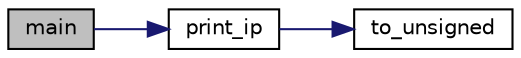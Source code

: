 digraph "main"
{
  edge [fontname="Helvetica",fontsize="10",labelfontname="Helvetica",labelfontsize="10"];
  node [fontname="Helvetica",fontsize="10",shape=record];
  rankdir="LR";
  Node0 [label="main",height=0.2,width=0.4,color="black", fillcolor="grey75", style="filled", fontcolor="black"];
  Node0 -> Node1 [color="midnightblue",fontsize="10",style="solid",fontname="Helvetica"];
  Node1 [label="print_ip",height=0.2,width=0.4,color="black", fillcolor="white", style="filled",URL="$print__ip_8hpp.html#a6a053bd6652138dd42ff38ef12f5cc97"];
  Node1 -> Node2 [color="midnightblue",fontsize="10",style="solid",fontname="Helvetica"];
  Node2 [label="to_unsigned",height=0.2,width=0.4,color="black", fillcolor="white", style="filled",URL="$print__ip_8hpp.html#ac9f7362840db116556459ec9c9373114"];
}
